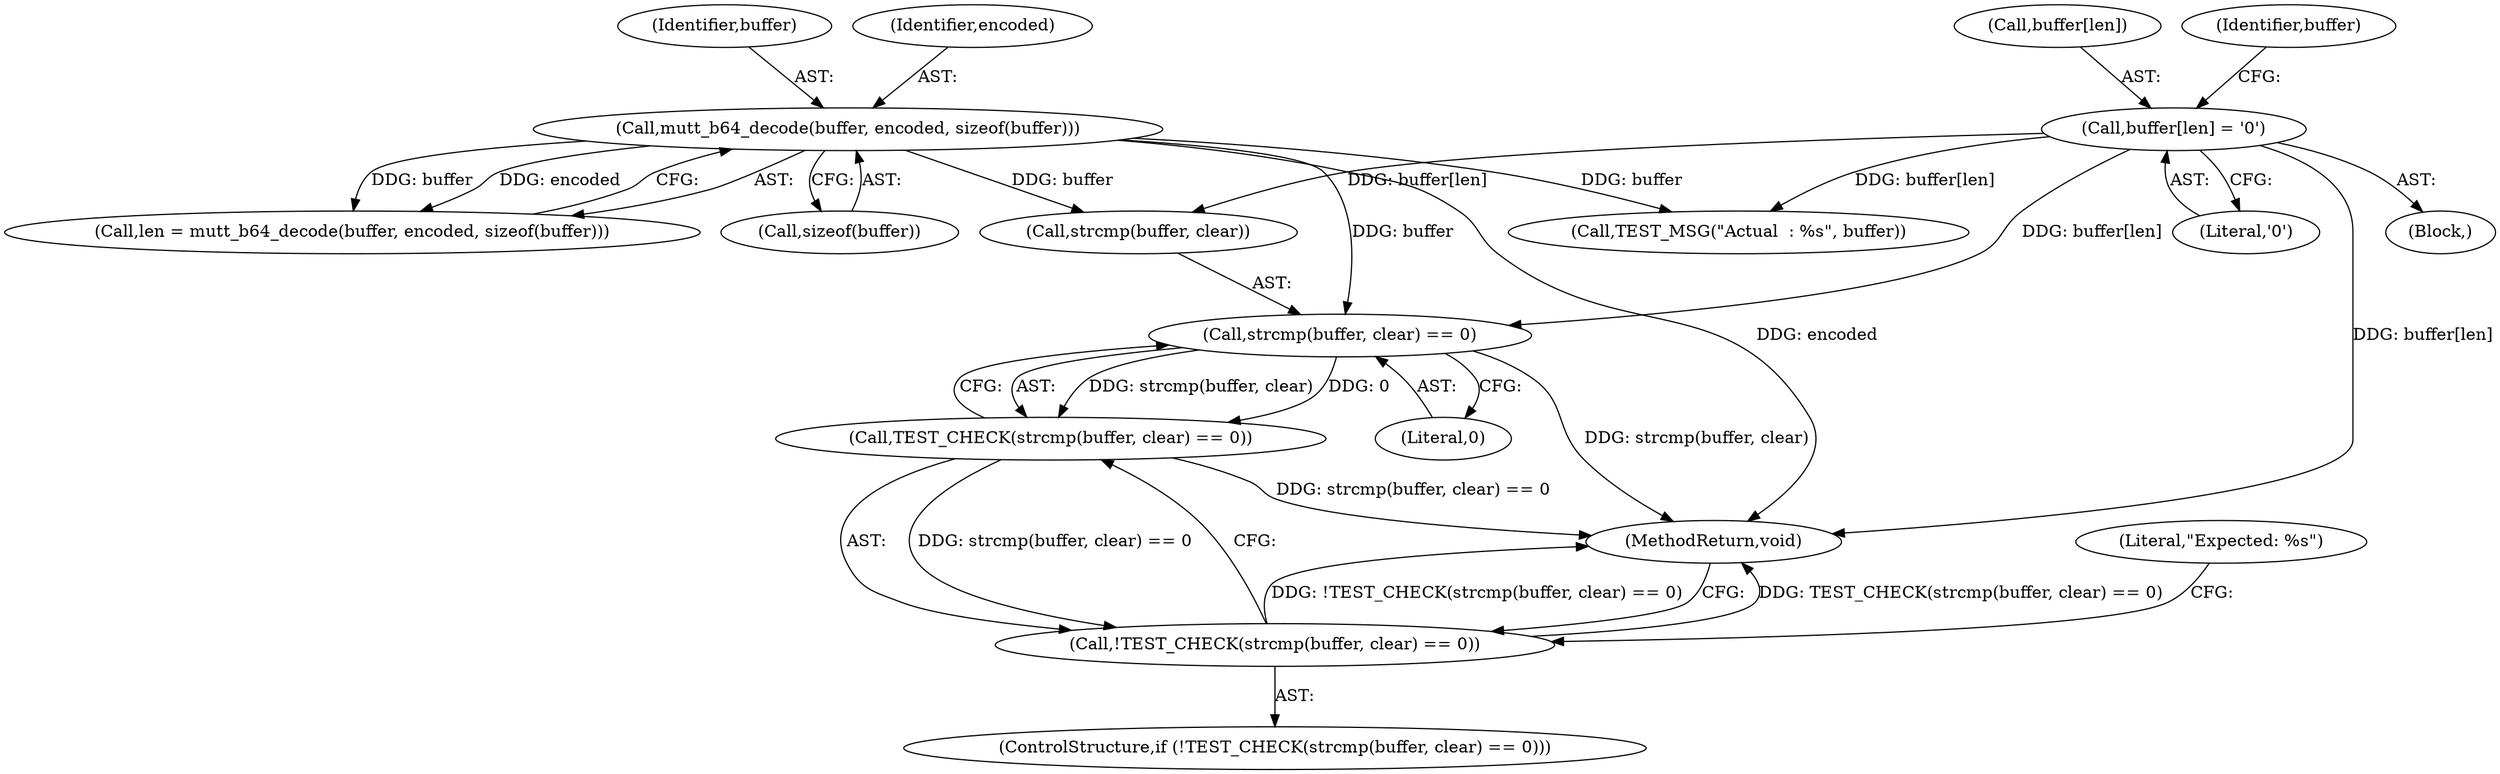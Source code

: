 digraph "0_neomutt_6f163e07ae68654d7ac5268cbb7565f6df79ad85_3@API" {
"1000139" [label="(Call,strcmp(buffer, clear) == 0)"];
"1000107" [label="(Call,mutt_b64_decode(buffer, encoded, sizeof(buffer)))"];
"1000131" [label="(Call,buffer[len] = '\0')"];
"1000138" [label="(Call,TEST_CHECK(strcmp(buffer, clear) == 0))"];
"1000137" [label="(Call,!TEST_CHECK(strcmp(buffer, clear) == 0))"];
"1000105" [label="(Call,len = mutt_b64_decode(buffer, encoded, sizeof(buffer)))"];
"1000148" [label="(Call,TEST_MSG(\"Actual  : %s\", buffer))"];
"1000137" [label="(Call,!TEST_CHECK(strcmp(buffer, clear) == 0))"];
"1000146" [label="(Literal,\"Expected: %s\")"];
"1000131" [label="(Call,buffer[len] = '\0')"];
"1000138" [label="(Call,TEST_CHECK(strcmp(buffer, clear) == 0))"];
"1000132" [label="(Call,buffer[len])"];
"1000151" [label="(MethodReturn,void)"];
"1000110" [label="(Call,sizeof(buffer))"];
"1000108" [label="(Identifier,buffer)"];
"1000140" [label="(Call,strcmp(buffer, clear))"];
"1000107" [label="(Call,mutt_b64_decode(buffer, encoded, sizeof(buffer)))"];
"1000135" [label="(Literal,'\0')"];
"1000109" [label="(Identifier,encoded)"];
"1000141" [label="(Identifier,buffer)"];
"1000136" [label="(ControlStructure,if (!TEST_CHECK(strcmp(buffer, clear) == 0)))"];
"1000139" [label="(Call,strcmp(buffer, clear) == 0)"];
"1000143" [label="(Literal,0)"];
"1000102" [label="(Block,)"];
"1000139" -> "1000138"  [label="AST: "];
"1000139" -> "1000143"  [label="CFG: "];
"1000140" -> "1000139"  [label="AST: "];
"1000143" -> "1000139"  [label="AST: "];
"1000138" -> "1000139"  [label="CFG: "];
"1000139" -> "1000151"  [label="DDG: strcmp(buffer, clear)"];
"1000139" -> "1000138"  [label="DDG: strcmp(buffer, clear)"];
"1000139" -> "1000138"  [label="DDG: 0"];
"1000107" -> "1000139"  [label="DDG: buffer"];
"1000131" -> "1000139"  [label="DDG: buffer[len]"];
"1000107" -> "1000105"  [label="AST: "];
"1000107" -> "1000110"  [label="CFG: "];
"1000108" -> "1000107"  [label="AST: "];
"1000109" -> "1000107"  [label="AST: "];
"1000110" -> "1000107"  [label="AST: "];
"1000105" -> "1000107"  [label="CFG: "];
"1000107" -> "1000151"  [label="DDG: encoded"];
"1000107" -> "1000105"  [label="DDG: buffer"];
"1000107" -> "1000105"  [label="DDG: encoded"];
"1000107" -> "1000140"  [label="DDG: buffer"];
"1000107" -> "1000148"  [label="DDG: buffer"];
"1000131" -> "1000102"  [label="AST: "];
"1000131" -> "1000135"  [label="CFG: "];
"1000132" -> "1000131"  [label="AST: "];
"1000135" -> "1000131"  [label="AST: "];
"1000141" -> "1000131"  [label="CFG: "];
"1000131" -> "1000151"  [label="DDG: buffer[len]"];
"1000131" -> "1000140"  [label="DDG: buffer[len]"];
"1000131" -> "1000148"  [label="DDG: buffer[len]"];
"1000138" -> "1000137"  [label="AST: "];
"1000137" -> "1000138"  [label="CFG: "];
"1000138" -> "1000151"  [label="DDG: strcmp(buffer, clear) == 0"];
"1000138" -> "1000137"  [label="DDG: strcmp(buffer, clear) == 0"];
"1000137" -> "1000136"  [label="AST: "];
"1000146" -> "1000137"  [label="CFG: "];
"1000151" -> "1000137"  [label="CFG: "];
"1000137" -> "1000151"  [label="DDG: TEST_CHECK(strcmp(buffer, clear) == 0)"];
"1000137" -> "1000151"  [label="DDG: !TEST_CHECK(strcmp(buffer, clear) == 0)"];
}
